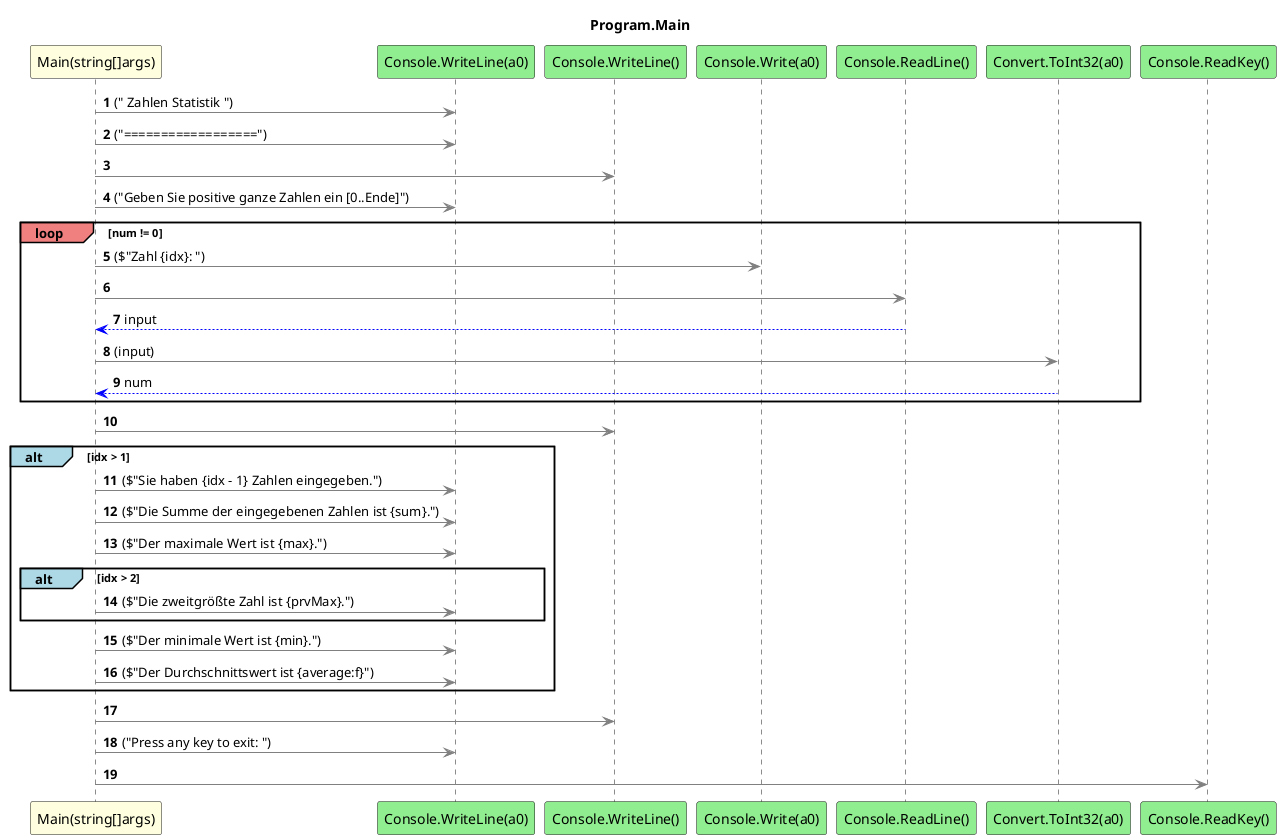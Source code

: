 @startuml Program.Main
title Program.Main
participant "Main(string[]args)" as Main_p0 #LightYellow
participant "Console.WriteLine(a0)" as Console_WriteLine_a0 #LightGreen
participant "Console.WriteLine()" as Console_WriteLine #LightGreen
participant "Console.Write(a0)" as Console_Write_a0 #LightGreen
participant "Console.ReadLine()" as Console_ReadLine #LightGreen
participant "Convert.ToInt32(a0)" as Convert_ToInt32_a0 #LightGreen
participant "Console.ReadKey()" as Console_ReadKey #LightGreen
autonumber
Main_p0 -[#grey]> Console_WriteLine_a0 : (" Zahlen Statistik ")
Main_p0 -[#grey]> Console_WriteLine_a0 : ("==================")
Main_p0 -[#grey]> Console_WriteLine
Main_p0 -[#grey]> Console_WriteLine_a0 : ("Geben Sie positive ganze Zahlen ein [0..Ende]")
loop#LightCoral num != 0
    Main_p0 -[#grey]> Console_Write_a0 : ($"Zahl {idx}: ")
    Main_p0 -[#grey]> Console_ReadLine
    Console_ReadLine -[#blue]-> Main_p0 : input
    Main_p0 -[#grey]> Convert_ToInt32_a0 : (input)
    Convert_ToInt32_a0 -[#blue]-> Main_p0 : num
end
Main_p0 -[#grey]> Console_WriteLine
alt#LightBlue idx > 1
    Main_p0 -[#grey]> Console_WriteLine_a0 : ($"Sie haben {idx - 1} Zahlen eingegeben.")
    Main_p0 -[#grey]> Console_WriteLine_a0 : ($"Die Summe der eingegebenen Zahlen ist {sum}.")
    Main_p0 -[#grey]> Console_WriteLine_a0 : ($"Der maximale Wert ist {max}.")
    alt#LightBlue idx > 2
        Main_p0 -[#grey]> Console_WriteLine_a0 : ($"Die zweitgrößte Zahl ist {prvMax}.")
    end
    Main_p0 -[#grey]> Console_WriteLine_a0 : ($"Der minimale Wert ist {min}.")
    Main_p0 -[#grey]> Console_WriteLine_a0 : ($"Der Durchschnittswert ist {average:f}")
end
Main_p0 -[#grey]> Console_WriteLine
Main_p0 -[#grey]> Console_WriteLine_a0 : ("Press any key to exit: ")
Main_p0 -[#grey]> Console_ReadKey
@enduml

